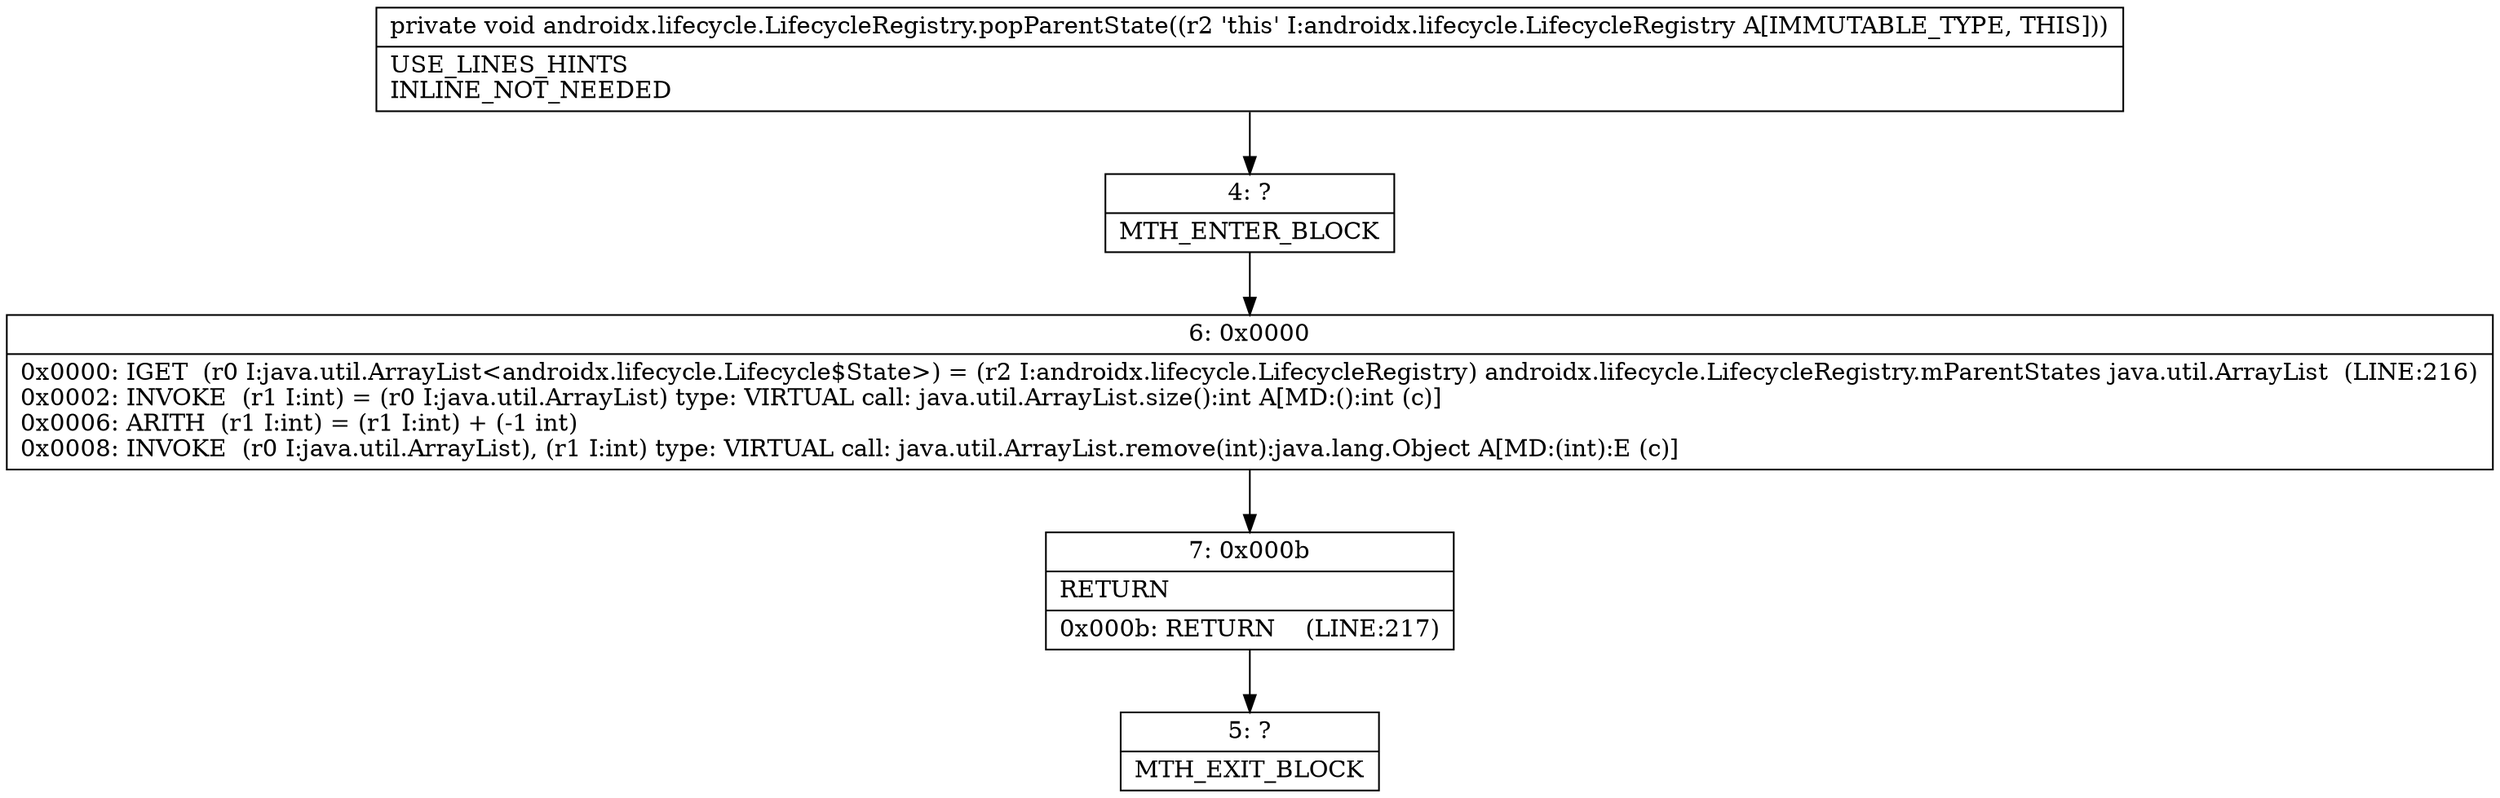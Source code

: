 digraph "CFG forandroidx.lifecycle.LifecycleRegistry.popParentState()V" {
Node_4 [shape=record,label="{4\:\ ?|MTH_ENTER_BLOCK\l}"];
Node_6 [shape=record,label="{6\:\ 0x0000|0x0000: IGET  (r0 I:java.util.ArrayList\<androidx.lifecycle.Lifecycle$State\>) = (r2 I:androidx.lifecycle.LifecycleRegistry) androidx.lifecycle.LifecycleRegistry.mParentStates java.util.ArrayList  (LINE:216)\l0x0002: INVOKE  (r1 I:int) = (r0 I:java.util.ArrayList) type: VIRTUAL call: java.util.ArrayList.size():int A[MD:():int (c)]\l0x0006: ARITH  (r1 I:int) = (r1 I:int) + (\-1 int) \l0x0008: INVOKE  (r0 I:java.util.ArrayList), (r1 I:int) type: VIRTUAL call: java.util.ArrayList.remove(int):java.lang.Object A[MD:(int):E (c)]\l}"];
Node_7 [shape=record,label="{7\:\ 0x000b|RETURN\l|0x000b: RETURN    (LINE:217)\l}"];
Node_5 [shape=record,label="{5\:\ ?|MTH_EXIT_BLOCK\l}"];
MethodNode[shape=record,label="{private void androidx.lifecycle.LifecycleRegistry.popParentState((r2 'this' I:androidx.lifecycle.LifecycleRegistry A[IMMUTABLE_TYPE, THIS]))  | USE_LINES_HINTS\lINLINE_NOT_NEEDED\l}"];
MethodNode -> Node_4;Node_4 -> Node_6;
Node_6 -> Node_7;
Node_7 -> Node_5;
}

